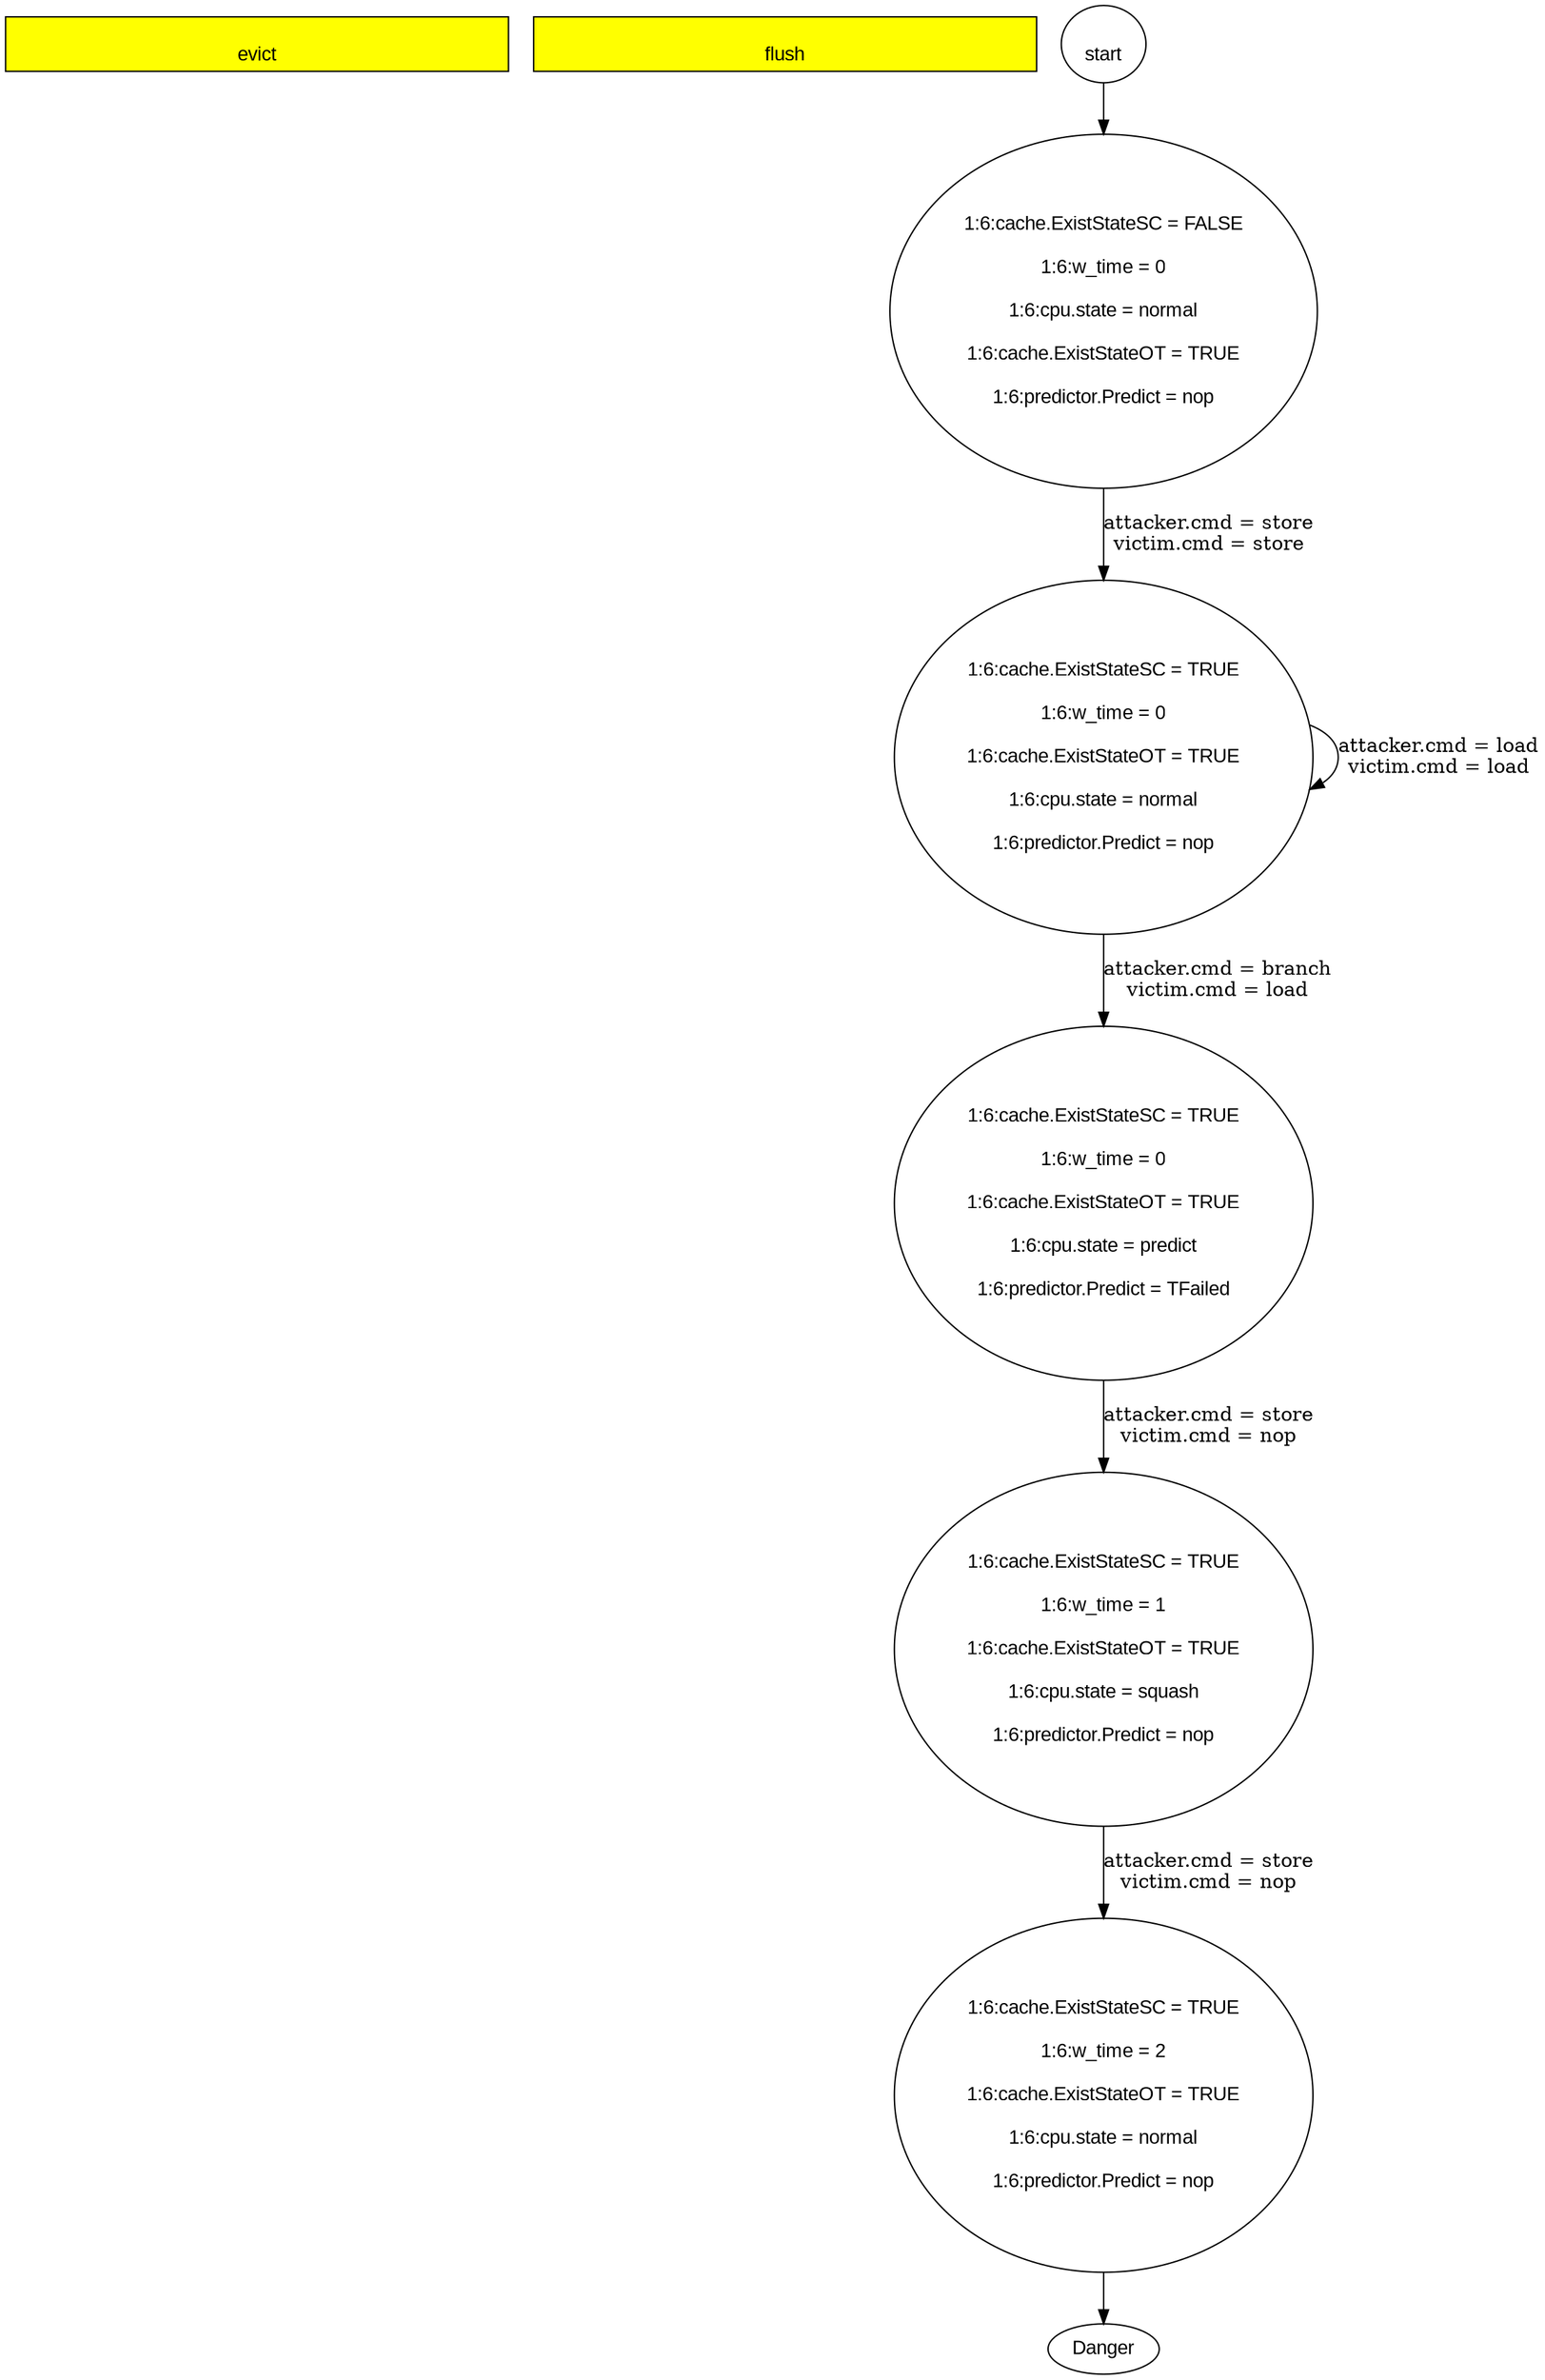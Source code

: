  strict digraph prof {

    node [fontname="Arial"];

"
evict
" [style=filled,fillcolor=yellow,shape=box,width=5]

"
flush
" [style=filled,fillcolor=yellow,shape=box,width=5]

"
start
" -> "
1:6:cache.ExistStateSC = FALSE

1:6:w_time = 0

1:6:cpu.state = normal

1:6:cache.ExistStateOT = TRUE

1:6:predictor.Predict = nop

"
[ label="" ]
"
1:6:cache.ExistStateSC = FALSE

1:6:w_time = 0

1:6:cpu.state = normal

1:6:cache.ExistStateOT = TRUE

1:6:predictor.Predict = nop

" -> "
1:6:cache.ExistStateSC = TRUE

1:6:w_time = 0

1:6:cache.ExistStateOT = TRUE

1:6:cpu.state = normal

1:6:predictor.Predict = nop

"
[ label="attacker.cmd = nop
victim.cmd = load
" ]
"
1:6:cache.ExistStateSC = TRUE

1:6:w_time = 0

1:6:cache.ExistStateOT = TRUE

1:6:cpu.state = normal

1:6:predictor.Predict = nop

" -> "
1:6:cache.ExistStateSC = TRUE

1:6:w_time = 0

1:6:cache.ExistStateOT = TRUE

1:6:cpu.state = normal

1:6:predictor.Predict = nop

"
[ label="attacker.cmd = load
victim.cmd = load
" ]
"
1:6:cache.ExistStateSC = TRUE

1:6:w_time = 0

1:6:cache.ExistStateOT = TRUE

1:6:cpu.state = normal

1:6:predictor.Predict = nop

" -> "
1:6:cache.ExistStateSC = TRUE

1:6:w_time = 0

1:6:cache.ExistStateOT = TRUE

1:6:cpu.state = predict

1:6:predictor.Predict = TFailed

"
[ label="attacker.cmd = branch
victim.cmd = load
" ]
"
1:6:cache.ExistStateSC = TRUE

1:6:w_time = 0

1:6:cache.ExistStateOT = TRUE

1:6:cpu.state = predict

1:6:predictor.Predict = TFailed

" -> "
1:6:cache.ExistStateSC = TRUE

1:6:w_time = 1

1:6:cache.ExistStateOT = TRUE

1:6:cpu.state = squash

1:6:predictor.Predict = nop

"
[ label="attacker.cmd = store
victim.cmd = nop
" ]
"
1:6:cache.ExistStateSC = TRUE

1:6:w_time = 1

1:6:cache.ExistStateOT = TRUE

1:6:cpu.state = squash

1:6:predictor.Predict = nop

" -> "
1:6:cache.ExistStateSC = TRUE

1:6:w_time = 2

1:6:cache.ExistStateOT = TRUE

1:6:cpu.state = normal

1:6:predictor.Predict = nop

"
[ label="attacker.cmd = store
victim.cmd = nop
" ]
"
1:6:cache.ExistStateSC = TRUE

1:6:w_time = 2

1:6:cache.ExistStateOT = TRUE

1:6:cpu.state = normal

1:6:predictor.Predict = nop

" -> "Danger"
"
start
" -> "
1:6:cache.ExistStateSC = FALSE

1:6:w_time = 0

1:6:cpu.state = normal

1:6:cache.ExistStateOT = TRUE

1:6:predictor.Predict = nop

"
[ label="" ]
"
1:6:cache.ExistStateSC = FALSE

1:6:w_time = 0

1:6:cpu.state = normal

1:6:cache.ExistStateOT = TRUE

1:6:predictor.Predict = nop

" -> "
1:6:cache.ExistStateSC = TRUE

1:6:w_time = 0

1:6:cache.ExistStateOT = TRUE

1:6:cpu.state = normal

1:6:predictor.Predict = nop

"
[ label="attacker.cmd = nop
victim.cmd = load
" ]
"
1:6:cache.ExistStateSC = TRUE

1:6:w_time = 0

1:6:cache.ExistStateOT = TRUE

1:6:cpu.state = normal

1:6:predictor.Predict = nop

" -> "
1:6:cache.ExistStateSC = TRUE

1:6:w_time = 0

1:6:cache.ExistStateOT = TRUE

1:6:cpu.state = normal

1:6:predictor.Predict = nop

"
[ label="attacker.cmd = load
victim.cmd = load
" ]
"
1:6:cache.ExistStateSC = TRUE

1:6:w_time = 0

1:6:cache.ExistStateOT = TRUE

1:6:cpu.state = normal

1:6:predictor.Predict = nop

" -> "
1:6:cache.ExistStateSC = TRUE

1:6:w_time = 0

1:6:cache.ExistStateOT = TRUE

1:6:cpu.state = predict

1:6:predictor.Predict = TFailed

"
[ label="attacker.cmd = branch
victim.cmd = load
" ]
"
1:6:cache.ExistStateSC = TRUE

1:6:w_time = 0

1:6:cache.ExistStateOT = TRUE

1:6:cpu.state = predict

1:6:predictor.Predict = TFailed

" -> "
1:6:cache.ExistStateSC = TRUE

1:6:w_time = 1

1:6:cache.ExistStateOT = TRUE

1:6:cpu.state = squash

1:6:predictor.Predict = nop

"
[ label="attacker.cmd = store
victim.cmd = nop
" ]
"
1:6:cache.ExistStateSC = TRUE

1:6:w_time = 1

1:6:cache.ExistStateOT = TRUE

1:6:cpu.state = squash

1:6:predictor.Predict = nop

" -> "
1:6:cache.ExistStateSC = TRUE

1:6:w_time = 2

1:6:cache.ExistStateOT = TRUE

1:6:cpu.state = normal

1:6:predictor.Predict = nop

"
[ label="attacker.cmd = store
victim.cmd = nop
" ]
"
1:6:cache.ExistStateSC = TRUE

1:6:w_time = 2

1:6:cache.ExistStateOT = TRUE

1:6:cpu.state = normal

1:6:predictor.Predict = nop

" -> "Danger"
"
start
" -> "
1:6:cache.ExistStateSC = FALSE

1:6:w_time = 0

1:6:cpu.state = normal

1:6:cache.ExistStateOT = TRUE

1:6:predictor.Predict = nop

"
[ label="" ]
"
1:6:cache.ExistStateSC = FALSE

1:6:w_time = 0

1:6:cpu.state = normal

1:6:cache.ExistStateOT = TRUE

1:6:predictor.Predict = nop

" -> "
1:6:cache.ExistStateSC = TRUE

1:6:w_time = 0

1:6:cache.ExistStateOT = TRUE

1:6:cpu.state = normal

1:6:predictor.Predict = nop

"
[ label="attacker.cmd = nop
victim.cmd = store
" ]
"
1:6:cache.ExistStateSC = TRUE

1:6:w_time = 0

1:6:cache.ExistStateOT = TRUE

1:6:cpu.state = normal

1:6:predictor.Predict = nop

" -> "
1:6:cache.ExistStateSC = TRUE

1:6:w_time = 0

1:6:cache.ExistStateOT = TRUE

1:6:cpu.state = normal

1:6:predictor.Predict = nop

"
[ label="attacker.cmd = load
victim.cmd = load
" ]
"
1:6:cache.ExistStateSC = TRUE

1:6:w_time = 0

1:6:cache.ExistStateOT = TRUE

1:6:cpu.state = normal

1:6:predictor.Predict = nop

" -> "
1:6:cache.ExistStateSC = TRUE

1:6:w_time = 0

1:6:cache.ExistStateOT = TRUE

1:6:cpu.state = predict

1:6:predictor.Predict = TFailed

"
[ label="attacker.cmd = branch
victim.cmd = load
" ]
"
1:6:cache.ExistStateSC = TRUE

1:6:w_time = 0

1:6:cache.ExistStateOT = TRUE

1:6:cpu.state = predict

1:6:predictor.Predict = TFailed

" -> "
1:6:cache.ExistStateSC = TRUE

1:6:w_time = 1

1:6:cache.ExistStateOT = TRUE

1:6:cpu.state = squash

1:6:predictor.Predict = nop

"
[ label="attacker.cmd = store
victim.cmd = nop
" ]
"
1:6:cache.ExistStateSC = TRUE

1:6:w_time = 1

1:6:cache.ExistStateOT = TRUE

1:6:cpu.state = squash

1:6:predictor.Predict = nop

" -> "
1:6:cache.ExistStateSC = TRUE

1:6:w_time = 2

1:6:cache.ExistStateOT = TRUE

1:6:cpu.state = normal

1:6:predictor.Predict = nop

"
[ label="attacker.cmd = store
victim.cmd = nop
" ]
"
1:6:cache.ExistStateSC = TRUE

1:6:w_time = 2

1:6:cache.ExistStateOT = TRUE

1:6:cpu.state = normal

1:6:predictor.Predict = nop

" -> "Danger"
"
start
" -> "
1:6:cache.ExistStateSC = FALSE

1:6:w_time = 0

1:6:cpu.state = normal

1:6:cache.ExistStateOT = TRUE

1:6:predictor.Predict = nop

"
[ label="" ]
"
1:6:cache.ExistStateSC = FALSE

1:6:w_time = 0

1:6:cpu.state = normal

1:6:cache.ExistStateOT = TRUE

1:6:predictor.Predict = nop

" -> "
1:6:cache.ExistStateSC = TRUE

1:6:w_time = 0

1:6:cache.ExistStateOT = TRUE

1:6:cpu.state = normal

1:6:predictor.Predict = nop

"
[ label="attacker.cmd = nop
victim.cmd = store
" ]
"
1:6:cache.ExistStateSC = TRUE

1:6:w_time = 0

1:6:cache.ExistStateOT = TRUE

1:6:cpu.state = normal

1:6:predictor.Predict = nop

" -> "
1:6:cache.ExistStateSC = TRUE

1:6:w_time = 0

1:6:cache.ExistStateOT = TRUE

1:6:cpu.state = normal

1:6:predictor.Predict = nop

"
[ label="attacker.cmd = load
victim.cmd = load
" ]
"
1:6:cache.ExistStateSC = TRUE

1:6:w_time = 0

1:6:cache.ExistStateOT = TRUE

1:6:cpu.state = normal

1:6:predictor.Predict = nop

" -> "
1:6:cache.ExistStateSC = TRUE

1:6:w_time = 0

1:6:cache.ExistStateOT = TRUE

1:6:cpu.state = predict

1:6:predictor.Predict = TFailed

"
[ label="attacker.cmd = branch
victim.cmd = load
" ]
"
1:6:cache.ExistStateSC = TRUE

1:6:w_time = 0

1:6:cache.ExistStateOT = TRUE

1:6:cpu.state = predict

1:6:predictor.Predict = TFailed

" -> "
1:6:cache.ExistStateSC = TRUE

1:6:w_time = 1

1:6:cache.ExistStateOT = TRUE

1:6:cpu.state = squash

1:6:predictor.Predict = nop

"
[ label="attacker.cmd = store
victim.cmd = nop
" ]
"
1:6:cache.ExistStateSC = TRUE

1:6:w_time = 1

1:6:cache.ExistStateOT = TRUE

1:6:cpu.state = squash

1:6:predictor.Predict = nop

" -> "
1:6:cache.ExistStateSC = TRUE

1:6:w_time = 2

1:6:cache.ExistStateOT = TRUE

1:6:cpu.state = normal

1:6:predictor.Predict = nop

"
[ label="attacker.cmd = store
victim.cmd = nop
" ]
"
1:6:cache.ExistStateSC = TRUE

1:6:w_time = 2

1:6:cache.ExistStateOT = TRUE

1:6:cpu.state = normal

1:6:predictor.Predict = nop

" -> "Danger"
"
start
" -> "
1:6:cache.ExistStateSC = FALSE

1:6:w_time = 0

1:6:cpu.state = normal

1:6:cache.ExistStateOT = TRUE

1:6:predictor.Predict = nop

"
[ label="" ]
"
1:6:cache.ExistStateSC = FALSE

1:6:w_time = 0

1:6:cpu.state = normal

1:6:cache.ExistStateOT = TRUE

1:6:predictor.Predict = nop

" -> "
1:6:cache.ExistStateSC = TRUE

1:6:w_time = 0

1:6:cache.ExistStateOT = TRUE

1:6:cpu.state = normal

1:6:predictor.Predict = nop

"
[ label="attacker.cmd = load
victim.cmd = load
" ]
"
1:6:cache.ExistStateSC = TRUE

1:6:w_time = 0

1:6:cache.ExistStateOT = TRUE

1:6:cpu.state = normal

1:6:predictor.Predict = nop

" -> "
1:6:cache.ExistStateSC = TRUE

1:6:w_time = 0

1:6:cache.ExistStateOT = TRUE

1:6:cpu.state = normal

1:6:predictor.Predict = nop

"
[ label="attacker.cmd = load
victim.cmd = load
" ]
"
1:6:cache.ExistStateSC = TRUE

1:6:w_time = 0

1:6:cache.ExistStateOT = TRUE

1:6:cpu.state = normal

1:6:predictor.Predict = nop

" -> "
1:6:cache.ExistStateSC = TRUE

1:6:w_time = 0

1:6:cache.ExistStateOT = TRUE

1:6:cpu.state = predict

1:6:predictor.Predict = TFailed

"
[ label="attacker.cmd = branch
victim.cmd = load
" ]
"
1:6:cache.ExistStateSC = TRUE

1:6:w_time = 0

1:6:cache.ExistStateOT = TRUE

1:6:cpu.state = predict

1:6:predictor.Predict = TFailed

" -> "
1:6:cache.ExistStateSC = TRUE

1:6:w_time = 1

1:6:cache.ExistStateOT = TRUE

1:6:cpu.state = squash

1:6:predictor.Predict = nop

"
[ label="attacker.cmd = store
victim.cmd = nop
" ]
"
1:6:cache.ExistStateSC = TRUE

1:6:w_time = 1

1:6:cache.ExistStateOT = TRUE

1:6:cpu.state = squash

1:6:predictor.Predict = nop

" -> "
1:6:cache.ExistStateSC = TRUE

1:6:w_time = 2

1:6:cache.ExistStateOT = TRUE

1:6:cpu.state = normal

1:6:predictor.Predict = nop

"
[ label="attacker.cmd = store
victim.cmd = nop
" ]
"
1:6:cache.ExistStateSC = TRUE

1:6:w_time = 2

1:6:cache.ExistStateOT = TRUE

1:6:cpu.state = normal

1:6:predictor.Predict = nop

" -> "Danger"
"
start
" -> "
1:6:cache.ExistStateSC = FALSE

1:6:w_time = 0

1:6:cpu.state = normal

1:6:cache.ExistStateOT = TRUE

1:6:predictor.Predict = nop

"
[ label="" ]
"
1:6:cache.ExistStateSC = FALSE

1:6:w_time = 0

1:6:cpu.state = normal

1:6:cache.ExistStateOT = TRUE

1:6:predictor.Predict = nop

" -> "
1:6:cache.ExistStateSC = TRUE

1:6:w_time = 0

1:6:cache.ExistStateOT = TRUE

1:6:cpu.state = normal

1:6:predictor.Predict = nop

"
[ label="attacker.cmd = load
victim.cmd = load
" ]
"
1:6:cache.ExistStateSC = TRUE

1:6:w_time = 0

1:6:cache.ExistStateOT = TRUE

1:6:cpu.state = normal

1:6:predictor.Predict = nop

" -> "
1:6:cache.ExistStateSC = TRUE

1:6:w_time = 0

1:6:cache.ExistStateOT = TRUE

1:6:cpu.state = normal

1:6:predictor.Predict = nop

"
[ label="attacker.cmd = load
victim.cmd = load
" ]
"
1:6:cache.ExistStateSC = TRUE

1:6:w_time = 0

1:6:cache.ExistStateOT = TRUE

1:6:cpu.state = normal

1:6:predictor.Predict = nop

" -> "
1:6:cache.ExistStateSC = TRUE

1:6:w_time = 0

1:6:cache.ExistStateOT = TRUE

1:6:cpu.state = predict

1:6:predictor.Predict = TFailed

"
[ label="attacker.cmd = branch
victim.cmd = load
" ]
"
1:6:cache.ExistStateSC = TRUE

1:6:w_time = 0

1:6:cache.ExistStateOT = TRUE

1:6:cpu.state = predict

1:6:predictor.Predict = TFailed

" -> "
1:6:cache.ExistStateSC = TRUE

1:6:w_time = 1

1:6:cache.ExistStateOT = TRUE

1:6:cpu.state = squash

1:6:predictor.Predict = nop

"
[ label="attacker.cmd = store
victim.cmd = nop
" ]
"
1:6:cache.ExistStateSC = TRUE

1:6:w_time = 1

1:6:cache.ExistStateOT = TRUE

1:6:cpu.state = squash

1:6:predictor.Predict = nop

" -> "
1:6:cache.ExistStateSC = TRUE

1:6:w_time = 2

1:6:cache.ExistStateOT = TRUE

1:6:cpu.state = normal

1:6:predictor.Predict = nop

"
[ label="attacker.cmd = store
victim.cmd = nop
" ]
"
1:6:cache.ExistStateSC = TRUE

1:6:w_time = 2

1:6:cache.ExistStateOT = TRUE

1:6:cpu.state = normal

1:6:predictor.Predict = nop

" -> "Danger"
"
start
" -> "
1:6:cache.ExistStateSC = FALSE

1:6:w_time = 0

1:6:cpu.state = normal

1:6:cache.ExistStateOT = TRUE

1:6:predictor.Predict = nop

"
[ label="" ]
"
1:6:cache.ExistStateSC = FALSE

1:6:w_time = 0

1:6:cpu.state = normal

1:6:cache.ExistStateOT = TRUE

1:6:predictor.Predict = nop

" -> "
1:6:cache.ExistStateSC = TRUE

1:6:w_time = 0

1:6:cache.ExistStateOT = TRUE

1:6:cpu.state = normal

1:6:predictor.Predict = nop

"
[ label="attacker.cmd = load
victim.cmd = store
" ]
"
1:6:cache.ExistStateSC = TRUE

1:6:w_time = 0

1:6:cache.ExistStateOT = TRUE

1:6:cpu.state = normal

1:6:predictor.Predict = nop

" -> "
1:6:cache.ExistStateSC = TRUE

1:6:w_time = 0

1:6:cache.ExistStateOT = TRUE

1:6:cpu.state = normal

1:6:predictor.Predict = nop

"
[ label="attacker.cmd = load
victim.cmd = load
" ]
"
1:6:cache.ExistStateSC = TRUE

1:6:w_time = 0

1:6:cache.ExistStateOT = TRUE

1:6:cpu.state = normal

1:6:predictor.Predict = nop

" -> "
1:6:cache.ExistStateSC = TRUE

1:6:w_time = 0

1:6:cache.ExistStateOT = TRUE

1:6:cpu.state = predict

1:6:predictor.Predict = TFailed

"
[ label="attacker.cmd = branch
victim.cmd = load
" ]
"
1:6:cache.ExistStateSC = TRUE

1:6:w_time = 0

1:6:cache.ExistStateOT = TRUE

1:6:cpu.state = predict

1:6:predictor.Predict = TFailed

" -> "
1:6:cache.ExistStateSC = TRUE

1:6:w_time = 1

1:6:cache.ExistStateOT = TRUE

1:6:cpu.state = squash

1:6:predictor.Predict = nop

"
[ label="attacker.cmd = store
victim.cmd = nop
" ]
"
1:6:cache.ExistStateSC = TRUE

1:6:w_time = 1

1:6:cache.ExistStateOT = TRUE

1:6:cpu.state = squash

1:6:predictor.Predict = nop

" -> "
1:6:cache.ExistStateSC = TRUE

1:6:w_time = 2

1:6:cache.ExistStateOT = TRUE

1:6:cpu.state = normal

1:6:predictor.Predict = nop

"
[ label="attacker.cmd = store
victim.cmd = nop
" ]
"
1:6:cache.ExistStateSC = TRUE

1:6:w_time = 2

1:6:cache.ExistStateOT = TRUE

1:6:cpu.state = normal

1:6:predictor.Predict = nop

" -> "Danger"
"
start
" -> "
1:6:cache.ExistStateSC = FALSE

1:6:w_time = 0

1:6:cpu.state = normal

1:6:cache.ExistStateOT = TRUE

1:6:predictor.Predict = nop

"
[ label="" ]
"
1:6:cache.ExistStateSC = FALSE

1:6:w_time = 0

1:6:cpu.state = normal

1:6:cache.ExistStateOT = TRUE

1:6:predictor.Predict = nop

" -> "
1:6:cache.ExistStateSC = TRUE

1:6:w_time = 0

1:6:cache.ExistStateOT = TRUE

1:6:cpu.state = normal

1:6:predictor.Predict = nop

"
[ label="attacker.cmd = load
victim.cmd = store
" ]
"
1:6:cache.ExistStateSC = TRUE

1:6:w_time = 0

1:6:cache.ExistStateOT = TRUE

1:6:cpu.state = normal

1:6:predictor.Predict = nop

" -> "
1:6:cache.ExistStateSC = TRUE

1:6:w_time = 0

1:6:cache.ExistStateOT = TRUE

1:6:cpu.state = normal

1:6:predictor.Predict = nop

"
[ label="attacker.cmd = load
victim.cmd = load
" ]
"
1:6:cache.ExistStateSC = TRUE

1:6:w_time = 0

1:6:cache.ExistStateOT = TRUE

1:6:cpu.state = normal

1:6:predictor.Predict = nop

" -> "
1:6:cache.ExistStateSC = TRUE

1:6:w_time = 0

1:6:cache.ExistStateOT = TRUE

1:6:cpu.state = predict

1:6:predictor.Predict = TFailed

"
[ label="attacker.cmd = branch
victim.cmd = load
" ]
"
1:6:cache.ExistStateSC = TRUE

1:6:w_time = 0

1:6:cache.ExistStateOT = TRUE

1:6:cpu.state = predict

1:6:predictor.Predict = TFailed

" -> "
1:6:cache.ExistStateSC = TRUE

1:6:w_time = 1

1:6:cache.ExistStateOT = TRUE

1:6:cpu.state = squash

1:6:predictor.Predict = nop

"
[ label="attacker.cmd = store
victim.cmd = nop
" ]
"
1:6:cache.ExistStateSC = TRUE

1:6:w_time = 1

1:6:cache.ExistStateOT = TRUE

1:6:cpu.state = squash

1:6:predictor.Predict = nop

" -> "
1:6:cache.ExistStateSC = TRUE

1:6:w_time = 2

1:6:cache.ExistStateOT = TRUE

1:6:cpu.state = normal

1:6:predictor.Predict = nop

"
[ label="attacker.cmd = store
victim.cmd = nop
" ]
"
1:6:cache.ExistStateSC = TRUE

1:6:w_time = 2

1:6:cache.ExistStateOT = TRUE

1:6:cpu.state = normal

1:6:predictor.Predict = nop

" -> "Danger"
"
start
" -> "
1:6:cache.ExistStateSC = FALSE

1:6:w_time = 0

1:6:cpu.state = normal

1:6:cache.ExistStateOT = TRUE

1:6:predictor.Predict = nop

"
[ label="" ]
"
1:6:cache.ExistStateSC = FALSE

1:6:w_time = 0

1:6:cpu.state = normal

1:6:cache.ExistStateOT = TRUE

1:6:predictor.Predict = nop

" -> "
1:6:cache.ExistStateSC = TRUE

1:6:w_time = 0

1:6:cache.ExistStateOT = TRUE

1:6:cpu.state = normal

1:6:predictor.Predict = nop

"
[ label="attacker.cmd = store
victim.cmd = load
" ]
"
1:6:cache.ExistStateSC = TRUE

1:6:w_time = 0

1:6:cache.ExistStateOT = TRUE

1:6:cpu.state = normal

1:6:predictor.Predict = nop

" -> "
1:6:cache.ExistStateSC = TRUE

1:6:w_time = 0

1:6:cache.ExistStateOT = TRUE

1:6:cpu.state = normal

1:6:predictor.Predict = nop

"
[ label="attacker.cmd = load
victim.cmd = load
" ]
"
1:6:cache.ExistStateSC = TRUE

1:6:w_time = 0

1:6:cache.ExistStateOT = TRUE

1:6:cpu.state = normal

1:6:predictor.Predict = nop

" -> "
1:6:cache.ExistStateSC = TRUE

1:6:w_time = 0

1:6:cache.ExistStateOT = TRUE

1:6:cpu.state = predict

1:6:predictor.Predict = TFailed

"
[ label="attacker.cmd = branch
victim.cmd = load
" ]
"
1:6:cache.ExistStateSC = TRUE

1:6:w_time = 0

1:6:cache.ExistStateOT = TRUE

1:6:cpu.state = predict

1:6:predictor.Predict = TFailed

" -> "
1:6:cache.ExistStateSC = TRUE

1:6:w_time = 1

1:6:cache.ExistStateOT = TRUE

1:6:cpu.state = squash

1:6:predictor.Predict = nop

"
[ label="attacker.cmd = store
victim.cmd = nop
" ]
"
1:6:cache.ExistStateSC = TRUE

1:6:w_time = 1

1:6:cache.ExistStateOT = TRUE

1:6:cpu.state = squash

1:6:predictor.Predict = nop

" -> "
1:6:cache.ExistStateSC = TRUE

1:6:w_time = 2

1:6:cache.ExistStateOT = TRUE

1:6:cpu.state = normal

1:6:predictor.Predict = nop

"
[ label="attacker.cmd = store
victim.cmd = nop
" ]
"
1:6:cache.ExistStateSC = TRUE

1:6:w_time = 2

1:6:cache.ExistStateOT = TRUE

1:6:cpu.state = normal

1:6:predictor.Predict = nop

" -> "Danger"
"
start
" -> "
1:6:cache.ExistStateSC = FALSE

1:6:w_time = 0

1:6:cpu.state = normal

1:6:cache.ExistStateOT = TRUE

1:6:predictor.Predict = nop

"
[ label="" ]
"
1:6:cache.ExistStateSC = FALSE

1:6:w_time = 0

1:6:cpu.state = normal

1:6:cache.ExistStateOT = TRUE

1:6:predictor.Predict = nop

" -> "
1:6:cache.ExistStateSC = TRUE

1:6:w_time = 0

1:6:cache.ExistStateOT = TRUE

1:6:cpu.state = normal

1:6:predictor.Predict = nop

"
[ label="attacker.cmd = store
victim.cmd = load
" ]
"
1:6:cache.ExistStateSC = TRUE

1:6:w_time = 0

1:6:cache.ExistStateOT = TRUE

1:6:cpu.state = normal

1:6:predictor.Predict = nop

" -> "
1:6:cache.ExistStateSC = TRUE

1:6:w_time = 0

1:6:cache.ExistStateOT = TRUE

1:6:cpu.state = normal

1:6:predictor.Predict = nop

"
[ label="attacker.cmd = load
victim.cmd = load
" ]
"
1:6:cache.ExistStateSC = TRUE

1:6:w_time = 0

1:6:cache.ExistStateOT = TRUE

1:6:cpu.state = normal

1:6:predictor.Predict = nop

" -> "
1:6:cache.ExistStateSC = TRUE

1:6:w_time = 0

1:6:cache.ExistStateOT = TRUE

1:6:cpu.state = predict

1:6:predictor.Predict = TFailed

"
[ label="attacker.cmd = branch
victim.cmd = load
" ]
"
1:6:cache.ExistStateSC = TRUE

1:6:w_time = 0

1:6:cache.ExistStateOT = TRUE

1:6:cpu.state = predict

1:6:predictor.Predict = TFailed

" -> "
1:6:cache.ExistStateSC = TRUE

1:6:w_time = 1

1:6:cache.ExistStateOT = TRUE

1:6:cpu.state = squash

1:6:predictor.Predict = nop

"
[ label="attacker.cmd = store
victim.cmd = nop
" ]
"
1:6:cache.ExistStateSC = TRUE

1:6:w_time = 1

1:6:cache.ExistStateOT = TRUE

1:6:cpu.state = squash

1:6:predictor.Predict = nop

" -> "
1:6:cache.ExistStateSC = TRUE

1:6:w_time = 2

1:6:cache.ExistStateOT = TRUE

1:6:cpu.state = normal

1:6:predictor.Predict = nop

"
[ label="attacker.cmd = store
victim.cmd = nop
" ]
"
1:6:cache.ExistStateSC = TRUE

1:6:w_time = 2

1:6:cache.ExistStateOT = TRUE

1:6:cpu.state = normal

1:6:predictor.Predict = nop

" -> "Danger"
"
start
" -> "
1:6:cache.ExistStateSC = FALSE

1:6:w_time = 0

1:6:cpu.state = normal

1:6:cache.ExistStateOT = TRUE

1:6:predictor.Predict = nop

"
[ label="" ]
"
1:6:cache.ExistStateSC = FALSE

1:6:w_time = 0

1:6:cpu.state = normal

1:6:cache.ExistStateOT = TRUE

1:6:predictor.Predict = nop

" -> "
1:6:cache.ExistStateSC = TRUE

1:6:w_time = 0

1:6:cache.ExistStateOT = TRUE

1:6:cpu.state = normal

1:6:predictor.Predict = nop

"
[ label="attacker.cmd = store
victim.cmd = store
" ]
"
1:6:cache.ExistStateSC = TRUE

1:6:w_time = 0

1:6:cache.ExistStateOT = TRUE

1:6:cpu.state = normal

1:6:predictor.Predict = nop

" -> "
1:6:cache.ExistStateSC = TRUE

1:6:w_time = 0

1:6:cache.ExistStateOT = TRUE

1:6:cpu.state = normal

1:6:predictor.Predict = nop

"
[ label="attacker.cmd = load
victim.cmd = load
" ]
"
1:6:cache.ExistStateSC = TRUE

1:6:w_time = 0

1:6:cache.ExistStateOT = TRUE

1:6:cpu.state = normal

1:6:predictor.Predict = nop

" -> "
1:6:cache.ExistStateSC = TRUE

1:6:w_time = 0

1:6:cache.ExistStateOT = TRUE

1:6:cpu.state = predict

1:6:predictor.Predict = TFailed

"
[ label="attacker.cmd = branch
victim.cmd = load
" ]
"
1:6:cache.ExistStateSC = TRUE

1:6:w_time = 0

1:6:cache.ExistStateOT = TRUE

1:6:cpu.state = predict

1:6:predictor.Predict = TFailed

" -> "
1:6:cache.ExistStateSC = TRUE

1:6:w_time = 1

1:6:cache.ExistStateOT = TRUE

1:6:cpu.state = squash

1:6:predictor.Predict = nop

"
[ label="attacker.cmd = store
victim.cmd = nop
" ]
"
1:6:cache.ExistStateSC = TRUE

1:6:w_time = 1

1:6:cache.ExistStateOT = TRUE

1:6:cpu.state = squash

1:6:predictor.Predict = nop

" -> "
1:6:cache.ExistStateSC = TRUE

1:6:w_time = 2

1:6:cache.ExistStateOT = TRUE

1:6:cpu.state = normal

1:6:predictor.Predict = nop

"
[ label="attacker.cmd = store
victim.cmd = nop
" ]
"
1:6:cache.ExistStateSC = TRUE

1:6:w_time = 2

1:6:cache.ExistStateOT = TRUE

1:6:cpu.state = normal

1:6:predictor.Predict = nop

" -> "Danger"
"
start
" -> "
1:6:cache.ExistStateSC = FALSE

1:6:w_time = 0

1:6:cpu.state = normal

1:6:cache.ExistStateOT = TRUE

1:6:predictor.Predict = nop

"
[ label="" ]
"
1:6:cache.ExistStateSC = FALSE

1:6:w_time = 0

1:6:cpu.state = normal

1:6:cache.ExistStateOT = TRUE

1:6:predictor.Predict = nop

" -> "
1:6:cache.ExistStateSC = TRUE

1:6:w_time = 0

1:6:cache.ExistStateOT = TRUE

1:6:cpu.state = normal

1:6:predictor.Predict = nop

"
[ label="attacker.cmd = store
victim.cmd = store
" ]
"
1:6:cache.ExistStateSC = TRUE

1:6:w_time = 0

1:6:cache.ExistStateOT = TRUE

1:6:cpu.state = normal

1:6:predictor.Predict = nop

" -> "
1:6:cache.ExistStateSC = TRUE

1:6:w_time = 0

1:6:cache.ExistStateOT = TRUE

1:6:cpu.state = normal

1:6:predictor.Predict = nop

"
[ label="attacker.cmd = load
victim.cmd = load
" ]
"
1:6:cache.ExistStateSC = TRUE

1:6:w_time = 0

1:6:cache.ExistStateOT = TRUE

1:6:cpu.state = normal

1:6:predictor.Predict = nop

" -> "
1:6:cache.ExistStateSC = TRUE

1:6:w_time = 0

1:6:cache.ExistStateOT = TRUE

1:6:cpu.state = predict

1:6:predictor.Predict = TFailed

"
[ label="attacker.cmd = branch
victim.cmd = load
" ]
"
1:6:cache.ExistStateSC = TRUE

1:6:w_time = 0

1:6:cache.ExistStateOT = TRUE

1:6:cpu.state = predict

1:6:predictor.Predict = TFailed

" -> "
1:6:cache.ExistStateSC = TRUE

1:6:w_time = 1

1:6:cache.ExistStateOT = TRUE

1:6:cpu.state = squash

1:6:predictor.Predict = nop

"
[ label="attacker.cmd = store
victim.cmd = nop
" ]
"
1:6:cache.ExistStateSC = TRUE

1:6:w_time = 1

1:6:cache.ExistStateOT = TRUE

1:6:cpu.state = squash

1:6:predictor.Predict = nop

" -> "
1:6:cache.ExistStateSC = TRUE

1:6:w_time = 2

1:6:cache.ExistStateOT = TRUE

1:6:cpu.state = normal

1:6:predictor.Predict = nop

"
[ label="attacker.cmd = store
victim.cmd = nop
" ]
"
1:6:cache.ExistStateSC = TRUE

1:6:w_time = 2

1:6:cache.ExistStateOT = TRUE

1:6:cpu.state = normal

1:6:predictor.Predict = nop

" -> "Danger"
}
